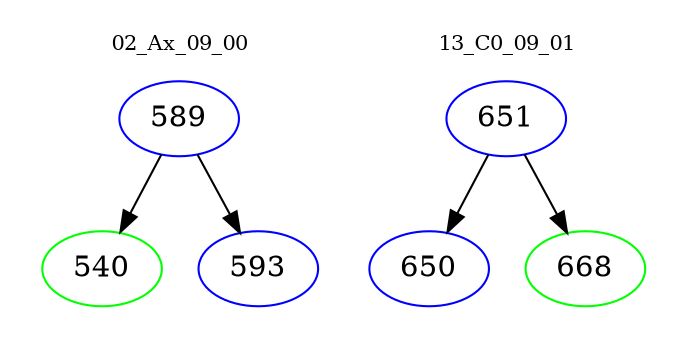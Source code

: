 digraph{
subgraph cluster_0 {
color = white
label = "02_Ax_09_00";
fontsize=10;
T0_589 [label="589", color="blue"]
T0_589 -> T0_540 [color="black"]
T0_540 [label="540", color="green"]
T0_589 -> T0_593 [color="black"]
T0_593 [label="593", color="blue"]
}
subgraph cluster_1 {
color = white
label = "13_C0_09_01";
fontsize=10;
T1_651 [label="651", color="blue"]
T1_651 -> T1_650 [color="black"]
T1_650 [label="650", color="blue"]
T1_651 -> T1_668 [color="black"]
T1_668 [label="668", color="green"]
}
}
